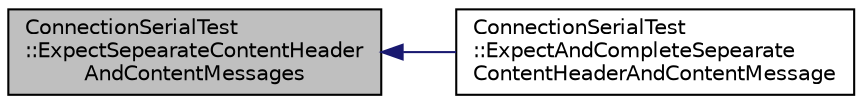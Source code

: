 digraph "ConnectionSerialTest::ExpectSepearateContentHeaderAndContentMessages"
{
 // INTERACTIVE_SVG=YES
  edge [fontname="Helvetica",fontsize="10",labelfontname="Helvetica",labelfontsize="10"];
  node [fontname="Helvetica",fontsize="10",shape=record];
  rankdir="LR";
  Node33 [label="ConnectionSerialTest\l::ExpectSepearateContentHeader\lAndContentMessages",height=0.2,width=0.4,color="black", fillcolor="grey75", style="filled", fontcolor="black"];
  Node33 -> Node34 [dir="back",color="midnightblue",fontsize="10",style="solid",fontname="Helvetica"];
  Node34 [label="ConnectionSerialTest\l::ExpectAndCompleteSepearate\lContentHeaderAndContentMessage",height=0.2,width=0.4,color="black", fillcolor="white", style="filled",URL="$d9/d48/class_connection_serial_test.html#a644f4b7656d2630ea5238fbf9d934003"];
}
